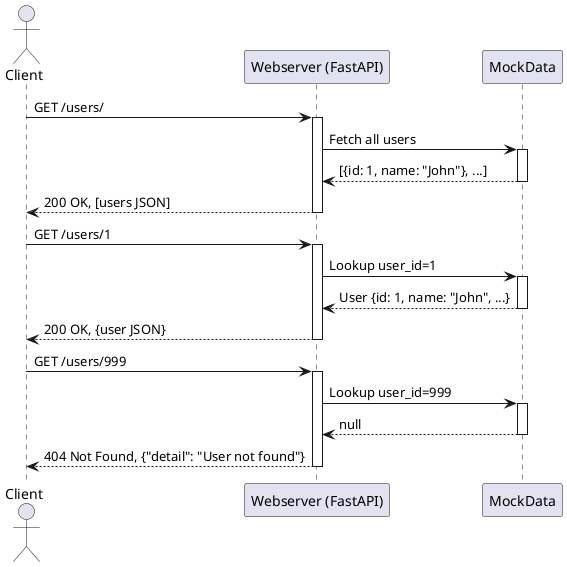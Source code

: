 @startuml
actor Client
participant "Webserver (FastAPI)" as API
participant "MockData" as Mock

Client -> API: GET /users/
activate API
API -> Mock: Fetch all users
activate Mock
Mock --> API: [{id: 1, name: "John"}, ...]
deactivate Mock
API --> Client: 200 OK, [users JSON]
deactivate API

Client -> API: GET /users/1
activate API
API -> Mock: Lookup user_id=1
activate Mock
Mock --> API: User {id: 1, name: "John", ...}
deactivate Mock
API --> Client: 200 OK, {user JSON}
deactivate API

Client -> API: GET /users/999
activate API
API -> Mock: Lookup user_id=999
activate Mock
Mock --> API: null
deactivate Mock
API --> Client: 404 Not Found, {"detail": "User not found"}
deactivate API
@enduml
